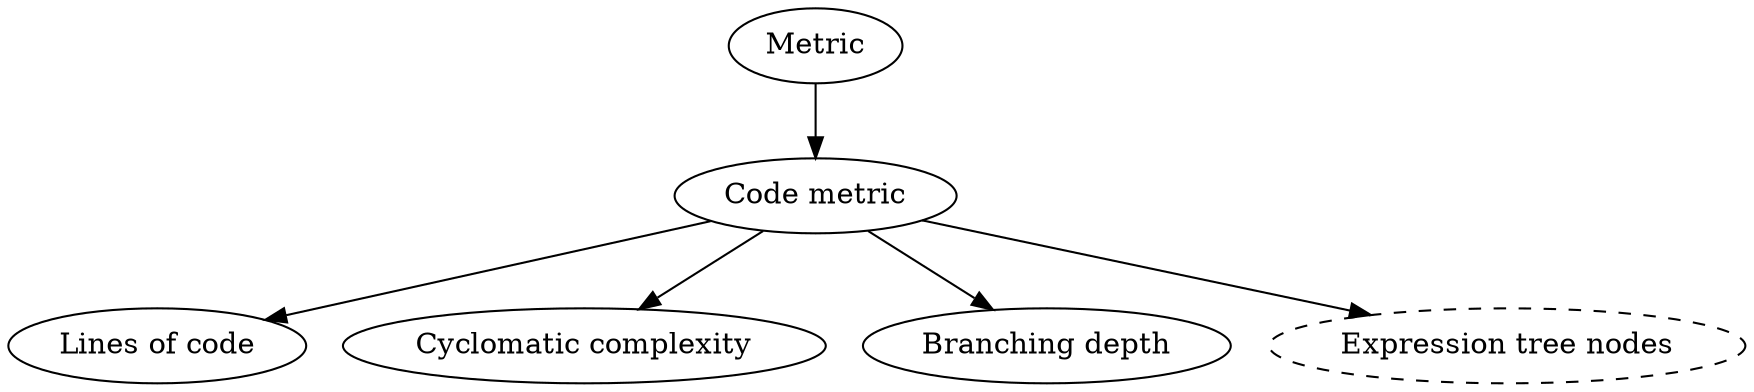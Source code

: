 digraph Metrics {
  rankdir=TB;
  //style=plaintext;
  //overlap=false;

  Metric -> CodeMetric;
  CodeMetric [label="Code metric"];
  //Metric -> CommentMetric;
  //CommentMetric [label="Comment metric"];

  CodeMetric -> "Lines of code";
  CodeMetric -> "Cyclomatic complexity";
  CodeMetric -> "Branching depth";
  CodeMetric -> ExprNodes;
  ExprNodes [label="Expression tree nodes",style="dashed"];
  //CodeMetric -> CodeCommentRatio;
  
  //CommentMetric -> CodeCommentRatio;
  //CodeCommentRatio [label="Code-to-comments ratio"];
}

